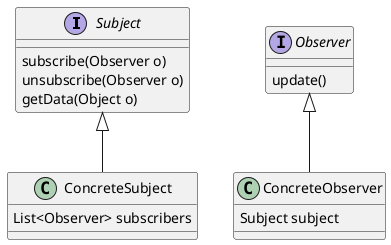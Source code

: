 @startuml

interface Subject {
    subscribe(Observer o)
    unsubscribe(Observer o)
    getData(Object o)
}
interface Observer {
    update()
}

class ConcreteSubject {
    List<Observer> subscribers
}
class ConcreteObserver {
    Subject subject
}

Subject <|-- ConcreteSubject
'ConcreteObserver <--* ConcreteSubject
Observer <|-- ConcreteObserver
'ConcreteObserver o--> ConcreteSubject

@enduml